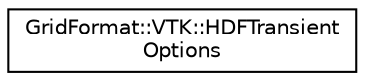 digraph "Graphical Class Hierarchy"
{
 // LATEX_PDF_SIZE
  edge [fontname="Helvetica",fontsize="10",labelfontname="Helvetica",labelfontsize="10"];
  node [fontname="Helvetica",fontsize="10",shape=record];
  rankdir="LR";
  Node0 [label="GridFormat::VTK::HDFTransient\lOptions",height=0.2,width=0.4,color="black", fillcolor="white", style="filled",URL="$structGridFormat_1_1VTK_1_1HDFTransientOptions.html",tooltip=" "];
}
